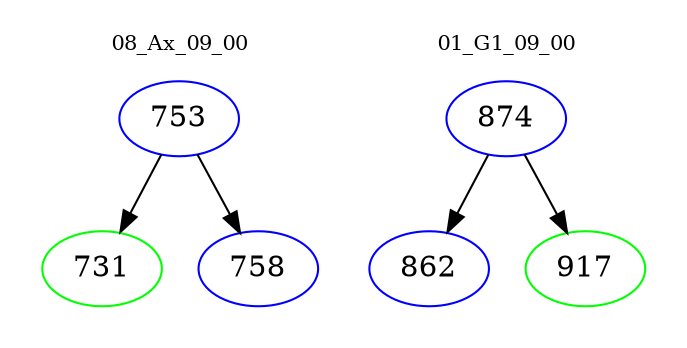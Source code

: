 digraph{
subgraph cluster_0 {
color = white
label = "08_Ax_09_00";
fontsize=10;
T0_753 [label="753", color="blue"]
T0_753 -> T0_731 [color="black"]
T0_731 [label="731", color="green"]
T0_753 -> T0_758 [color="black"]
T0_758 [label="758", color="blue"]
}
subgraph cluster_1 {
color = white
label = "01_G1_09_00";
fontsize=10;
T1_874 [label="874", color="blue"]
T1_874 -> T1_862 [color="black"]
T1_862 [label="862", color="blue"]
T1_874 -> T1_917 [color="black"]
T1_917 [label="917", color="green"]
}
}
